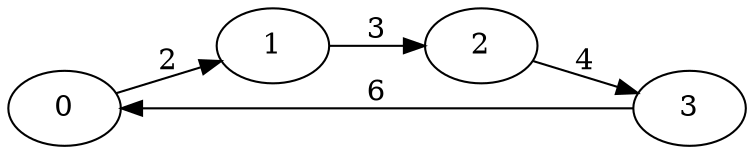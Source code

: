 digraph G {
ranksep = "equally";
rankdir = LR;
{rank = same; 0; };
{rank = same; 1; };
{rank = same; 2; };
{rank = same; 3; };
{rank = same; };
0->1[label="2"];
1->2[label="3"];
2->3[label="4"];
3->0[label="6"];
}

